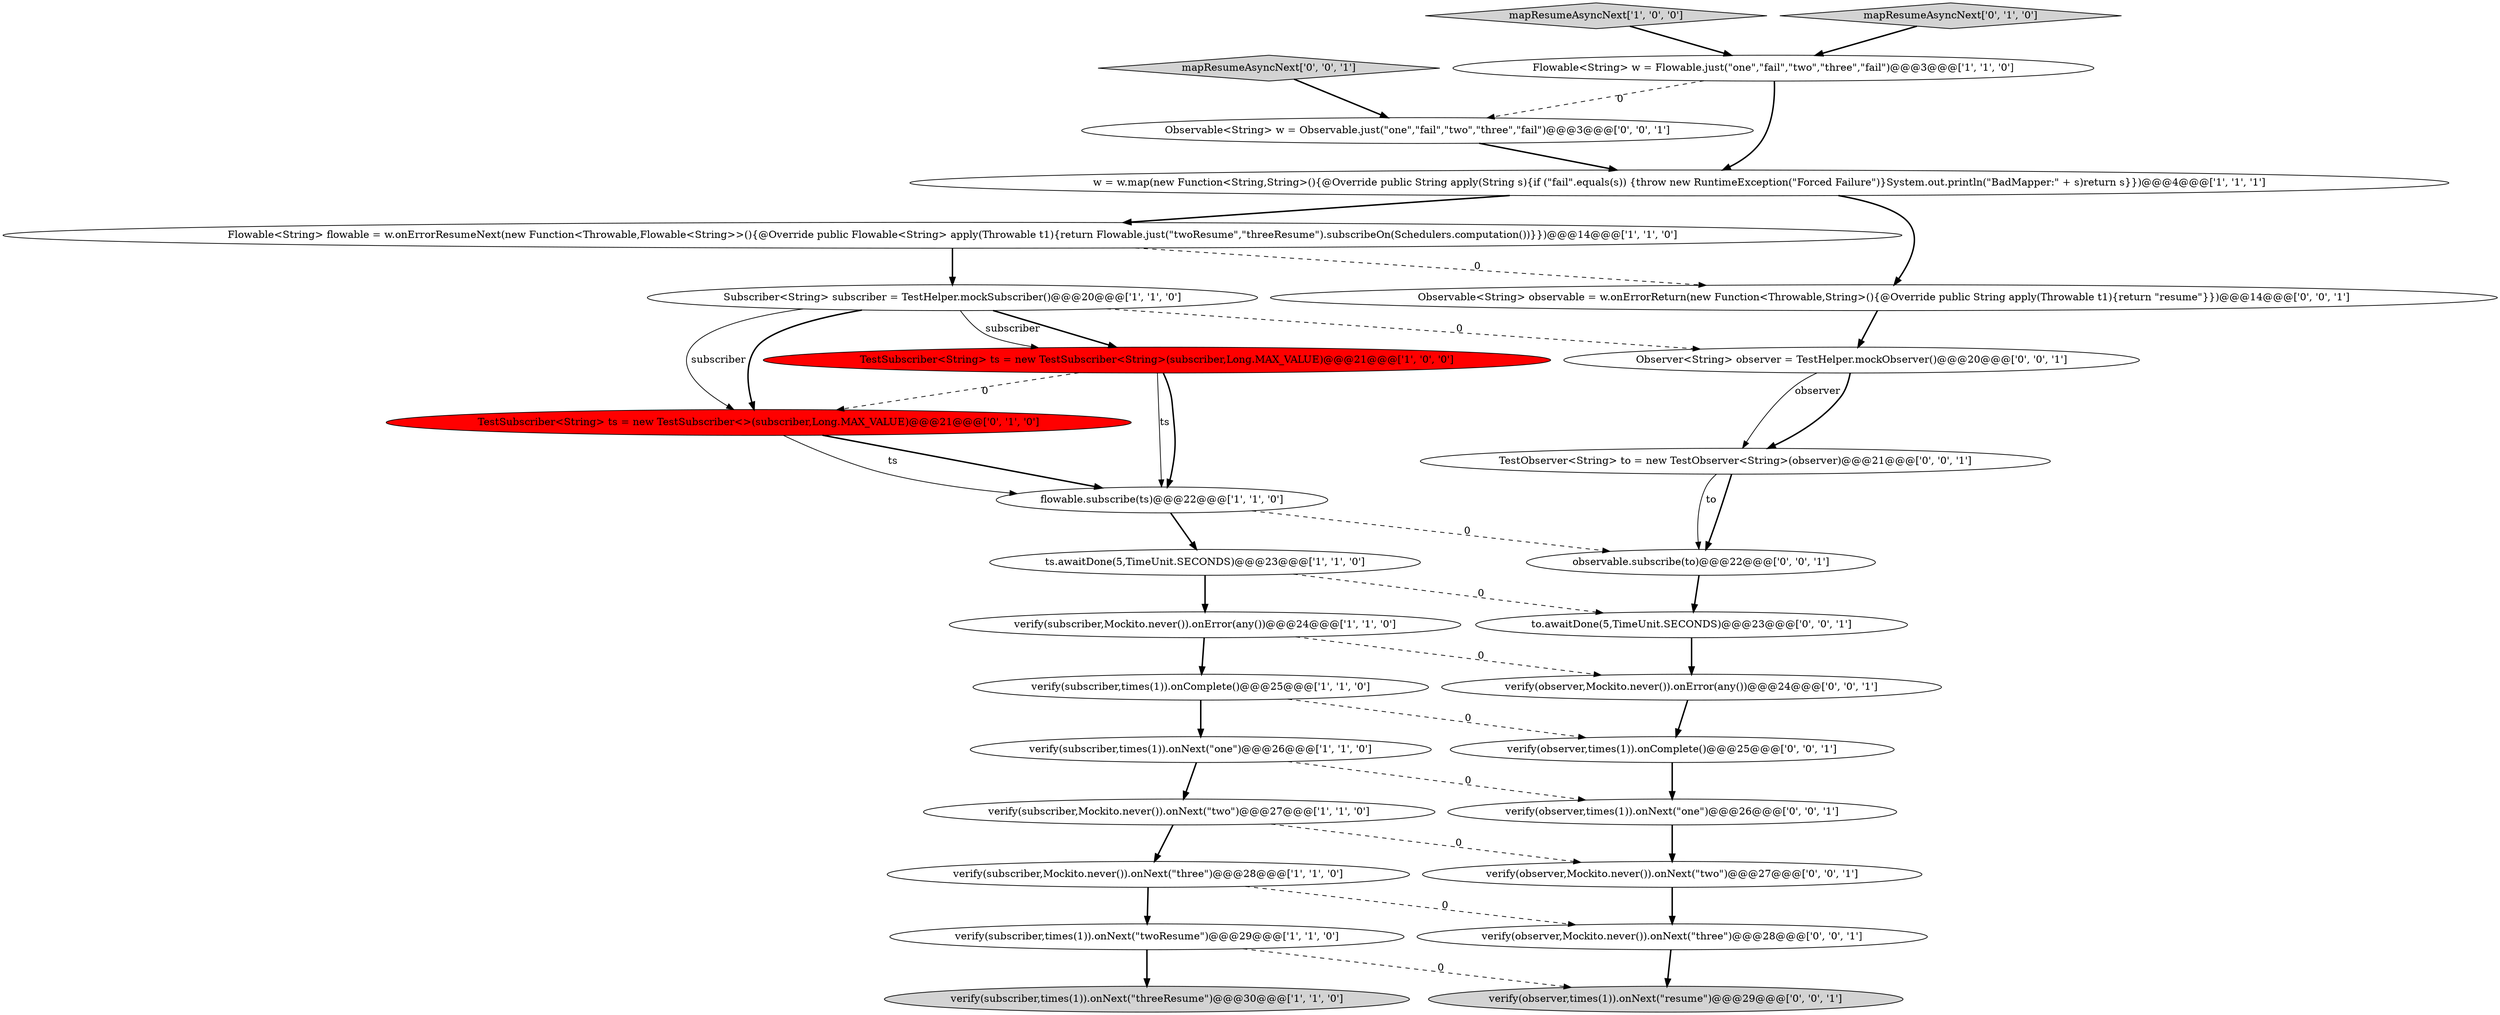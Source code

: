 digraph {
13 [style = filled, label = "verify(subscriber,Mockito.never()).onError(any())@@@24@@@['1', '1', '0']", fillcolor = white, shape = ellipse image = "AAA0AAABBB1BBB"];
29 [style = filled, label = "verify(observer,Mockito.never()).onNext(\"two\")@@@27@@@['0', '0', '1']", fillcolor = white, shape = ellipse image = "AAA0AAABBB3BBB"];
17 [style = filled, label = "Observable<String> w = Observable.just(\"one\",\"fail\",\"two\",\"three\",\"fail\")@@@3@@@['0', '0', '1']", fillcolor = white, shape = ellipse image = "AAA0AAABBB3BBB"];
1 [style = filled, label = "ts.awaitDone(5,TimeUnit.SECONDS)@@@23@@@['1', '1', '0']", fillcolor = white, shape = ellipse image = "AAA0AAABBB1BBB"];
9 [style = filled, label = "w = w.map(new Function<String,String>(){@Override public String apply(String s){if (\"fail\".equals(s)) {throw new RuntimeException(\"Forced Failure\")}System.out.println(\"BadMapper:\" + s)return s}})@@@4@@@['1', '1', '1']", fillcolor = white, shape = ellipse image = "AAA0AAABBB1BBB"];
10 [style = filled, label = "Flowable<String> flowable = w.onErrorResumeNext(new Function<Throwable,Flowable<String>>(){@Override public Flowable<String> apply(Throwable t1){return Flowable.just(\"twoResume\",\"threeResume\").subscribeOn(Schedulers.computation())}})@@@14@@@['1', '1', '0']", fillcolor = white, shape = ellipse image = "AAA0AAABBB1BBB"];
15 [style = filled, label = "TestSubscriber<String> ts = new TestSubscriber<>(subscriber,Long.MAX_VALUE)@@@21@@@['0', '1', '0']", fillcolor = red, shape = ellipse image = "AAA1AAABBB2BBB"];
2 [style = filled, label = "Flowable<String> w = Flowable.just(\"one\",\"fail\",\"two\",\"three\",\"fail\")@@@3@@@['1', '1', '0']", fillcolor = white, shape = ellipse image = "AAA0AAABBB1BBB"];
7 [style = filled, label = "verify(subscriber,times(1)).onNext(\"threeResume\")@@@30@@@['1', '1', '0']", fillcolor = lightgray, shape = ellipse image = "AAA0AAABBB1BBB"];
18 [style = filled, label = "mapResumeAsyncNext['0', '0', '1']", fillcolor = lightgray, shape = diamond image = "AAA0AAABBB3BBB"];
28 [style = filled, label = "verify(observer,times(1)).onNext(\"one\")@@@26@@@['0', '0', '1']", fillcolor = white, shape = ellipse image = "AAA0AAABBB3BBB"];
19 [style = filled, label = "TestObserver<String> to = new TestObserver<String>(observer)@@@21@@@['0', '0', '1']", fillcolor = white, shape = ellipse image = "AAA0AAABBB3BBB"];
8 [style = filled, label = "TestSubscriber<String> ts = new TestSubscriber<String>(subscriber,Long.MAX_VALUE)@@@21@@@['1', '0', '0']", fillcolor = red, shape = ellipse image = "AAA1AAABBB1BBB"];
20 [style = filled, label = "Observable<String> observable = w.onErrorReturn(new Function<Throwable,String>(){@Override public String apply(Throwable t1){return \"resume\"}})@@@14@@@['0', '0', '1']", fillcolor = white, shape = ellipse image = "AAA0AAABBB3BBB"];
4 [style = filled, label = "flowable.subscribe(ts)@@@22@@@['1', '1', '0']", fillcolor = white, shape = ellipse image = "AAA0AAABBB1BBB"];
22 [style = filled, label = "verify(observer,times(1)).onComplete()@@@25@@@['0', '0', '1']", fillcolor = white, shape = ellipse image = "AAA0AAABBB3BBB"];
21 [style = filled, label = "verify(observer,Mockito.never()).onError(any())@@@24@@@['0', '0', '1']", fillcolor = white, shape = ellipse image = "AAA0AAABBB3BBB"];
5 [style = filled, label = "verify(subscriber,Mockito.never()).onNext(\"three\")@@@28@@@['1', '1', '0']", fillcolor = white, shape = ellipse image = "AAA0AAABBB1BBB"];
12 [style = filled, label = "mapResumeAsyncNext['1', '0', '0']", fillcolor = lightgray, shape = diamond image = "AAA0AAABBB1BBB"];
0 [style = filled, label = "verify(subscriber,times(1)).onComplete()@@@25@@@['1', '1', '0']", fillcolor = white, shape = ellipse image = "AAA0AAABBB1BBB"];
6 [style = filled, label = "verify(subscriber,times(1)).onNext(\"twoResume\")@@@29@@@['1', '1', '0']", fillcolor = white, shape = ellipse image = "AAA0AAABBB1BBB"];
27 [style = filled, label = "observable.subscribe(to)@@@22@@@['0', '0', '1']", fillcolor = white, shape = ellipse image = "AAA0AAABBB3BBB"];
24 [style = filled, label = "verify(observer,times(1)).onNext(\"resume\")@@@29@@@['0', '0', '1']", fillcolor = lightgray, shape = ellipse image = "AAA0AAABBB3BBB"];
3 [style = filled, label = "verify(subscriber,times(1)).onNext(\"one\")@@@26@@@['1', '1', '0']", fillcolor = white, shape = ellipse image = "AAA0AAABBB1BBB"];
14 [style = filled, label = "verify(subscriber,Mockito.never()).onNext(\"two\")@@@27@@@['1', '1', '0']", fillcolor = white, shape = ellipse image = "AAA0AAABBB1BBB"];
11 [style = filled, label = "Subscriber<String> subscriber = TestHelper.mockSubscriber()@@@20@@@['1', '1', '0']", fillcolor = white, shape = ellipse image = "AAA0AAABBB1BBB"];
23 [style = filled, label = "to.awaitDone(5,TimeUnit.SECONDS)@@@23@@@['0', '0', '1']", fillcolor = white, shape = ellipse image = "AAA0AAABBB3BBB"];
16 [style = filled, label = "mapResumeAsyncNext['0', '1', '0']", fillcolor = lightgray, shape = diamond image = "AAA0AAABBB2BBB"];
25 [style = filled, label = "Observer<String> observer = TestHelper.mockObserver()@@@20@@@['0', '0', '1']", fillcolor = white, shape = ellipse image = "AAA0AAABBB3BBB"];
26 [style = filled, label = "verify(observer,Mockito.never()).onNext(\"three\")@@@28@@@['0', '0', '1']", fillcolor = white, shape = ellipse image = "AAA0AAABBB3BBB"];
0->3 [style = bold, label=""];
28->29 [style = bold, label=""];
3->28 [style = dashed, label="0"];
8->4 [style = solid, label="ts"];
5->26 [style = dashed, label="0"];
17->9 [style = bold, label=""];
8->15 [style = dashed, label="0"];
3->14 [style = bold, label=""];
18->17 [style = bold, label=""];
4->27 [style = dashed, label="0"];
9->20 [style = bold, label=""];
22->28 [style = bold, label=""];
2->9 [style = bold, label=""];
9->10 [style = bold, label=""];
16->2 [style = bold, label=""];
26->24 [style = bold, label=""];
2->17 [style = dashed, label="0"];
20->25 [style = bold, label=""];
1->13 [style = bold, label=""];
0->22 [style = dashed, label="0"];
25->19 [style = solid, label="observer"];
11->15 [style = bold, label=""];
29->26 [style = bold, label=""];
12->2 [style = bold, label=""];
13->21 [style = dashed, label="0"];
5->6 [style = bold, label=""];
23->21 [style = bold, label=""];
21->22 [style = bold, label=""];
6->24 [style = dashed, label="0"];
19->27 [style = bold, label=""];
15->4 [style = bold, label=""];
25->19 [style = bold, label=""];
11->15 [style = solid, label="subscriber"];
11->25 [style = dashed, label="0"];
11->8 [style = bold, label=""];
10->20 [style = dashed, label="0"];
27->23 [style = bold, label=""];
4->1 [style = bold, label=""];
8->4 [style = bold, label=""];
11->8 [style = solid, label="subscriber"];
19->27 [style = solid, label="to"];
6->7 [style = bold, label=""];
14->29 [style = dashed, label="0"];
1->23 [style = dashed, label="0"];
13->0 [style = bold, label=""];
14->5 [style = bold, label=""];
10->11 [style = bold, label=""];
15->4 [style = solid, label="ts"];
}
